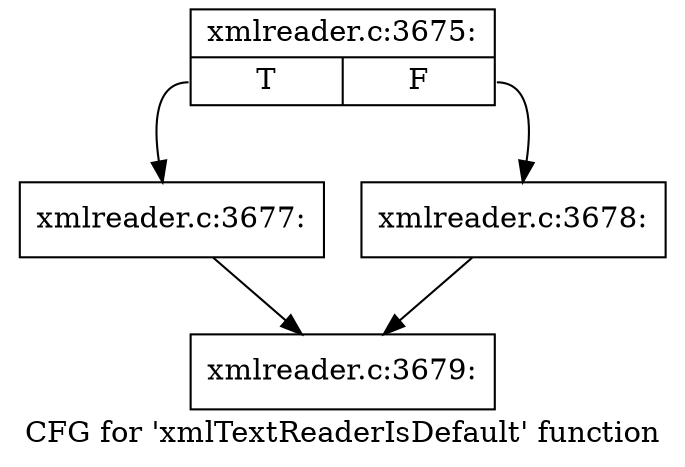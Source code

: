 digraph "CFG for 'xmlTextReaderIsDefault' function" {
	label="CFG for 'xmlTextReaderIsDefault' function";

	Node0x4817300 [shape=record,label="{xmlreader.c:3675:|{<s0>T|<s1>F}}"];
	Node0x4817300:s0 -> Node0x481c6e0;
	Node0x4817300:s1 -> Node0x481c790;
	Node0x481c6e0 [shape=record,label="{xmlreader.c:3677:}"];
	Node0x481c6e0 -> Node0x481c5b0;
	Node0x481c790 [shape=record,label="{xmlreader.c:3678:}"];
	Node0x481c790 -> Node0x481c5b0;
	Node0x481c5b0 [shape=record,label="{xmlreader.c:3679:}"];
}
